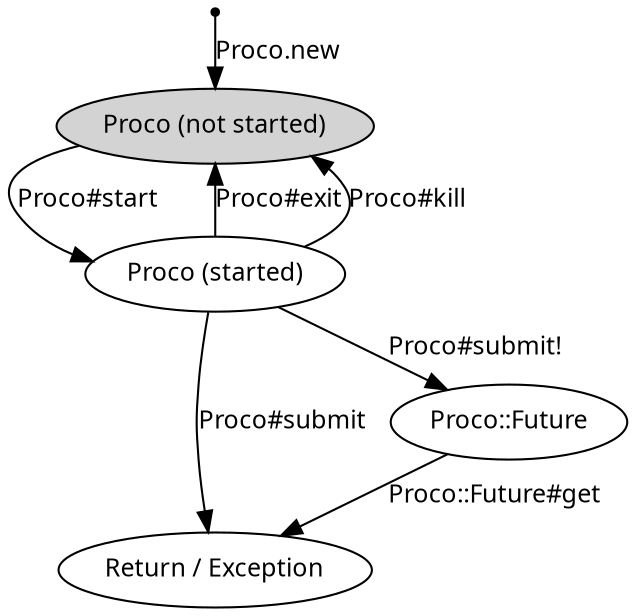 digraph G {
  graph [fontname = "Gill Sans", fontsize = 12];
  node  [fontname = "Gill Sans", fontsize = 12, shape = rect];
  edge  [fontname = "Gill Sans", fontsize = 12];

  rankdir = TB;
  nodesep = 0.3;
  ranksep = 0.3;

  new [shape = point];
  new -> proco1 [label = "Proco.new"];
  proco1 [label = "Proco (not started)", shape = oval, style = filled];
  proco2 [label = "Proco (started)", shape = oval];
  proco1 -> proco2 [label = "Proco#start"];
  proco2 -> result [label = "Proco#submit"]
  proco2 -> future [label = "Proco#submit!"]
  future -> result [label = "Proco::Future#get"]
  future [label = "Proco::Future", shape = oval];
  proco2 -> proco1 [label = "Proco#exit"];
  proco2 -> proco1 [label = "Proco#kill"];
  result [label = "Return / Exception", shape = oval];
}

